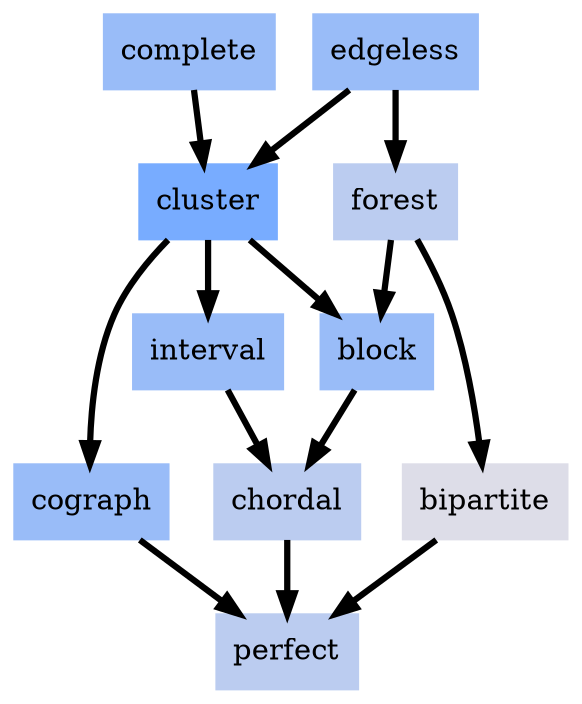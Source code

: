 digraph local_WAU7vf {
	node [color=lightblue2 style=filled]
	margin=0.04 size="6,6"
	"n_Cv1PaJ" [label="chordal" URL="/parameters/html/Cv1PaJ" color="#bbccf0" shape=box]
	"n_WAU7vf" [label="cluster" URL="/parameters/html/WAU7vf" color="#78acff" shape=box]
	"n_RmssrZ" [label="perfect" URL="/parameters/html/RmssrZ" color="#bbccf0" shape=box]
	"n_cLHJkW" [label="bipartite" URL="/parameters/html/cLHJkW" color="#dddde8" shape=box]
	"n_EhdXNA" [label="complete" URL="/parameters/html/EhdXNA" color="#99bcf8" shape=box]
	"n_p5skoj" [label="interval" URL="/parameters/html/p5skoj" color="#99bcf8" shape=box]
	"n_9Qd0Mx" [label="cograph" URL="/parameters/html/9Qd0Mx" color="#99bcf8" shape=box]
	"n_LsiBbX" [label="edgeless" URL="/parameters/html/LsiBbX" color="#99bcf8" shape=box]
	"n_QrxQsH" [label="block" URL="/parameters/html/QrxQsH" color="#99bcf8" shape=box]
	"n_JngPPm" [label="forest" URL="/parameters/html/JngPPm" color="#bbccf0" shape=box]
	"n_LsiBbX" -> "n_JngPPm" [label="" decorate=true lblstyle="above, sloped" weight="100" penwidth="3.0"]
	"n_EhdXNA" -> "n_WAU7vf" [label="" decorate=true lblstyle="above, sloped" weight="100" penwidth="3.0"]
	"n_LsiBbX" -> "n_WAU7vf" [label="" decorate=true lblstyle="above, sloped" weight="100" penwidth="3.0"]
	"n_p5skoj" -> "n_Cv1PaJ" [label="" decorate=true lblstyle="above, sloped" weight="100" penwidth="3.0"]
	"n_Cv1PaJ" -> "n_RmssrZ" [label="" decorate=true lblstyle="above, sloped" weight="100" penwidth="3.0"]
	"n_JngPPm" -> "n_cLHJkW" [label="" decorate=true lblstyle="above, sloped" weight="100" penwidth="3.0"]
	"n_9Qd0Mx" -> "n_RmssrZ" [label="" decorate=true lblstyle="above, sloped" weight="100" penwidth="3.0"]
	"n_WAU7vf" -> "n_9Qd0Mx" [label="" decorate=true lblstyle="above, sloped" weight="100" penwidth="3.0"]
	"n_cLHJkW" -> "n_RmssrZ" [label="" decorate=true lblstyle="above, sloped" weight="100" penwidth="3.0"]
	"n_WAU7vf" -> "n_QrxQsH" [label="" decorate=true lblstyle="above, sloped" weight="100" penwidth="3.0"]
	"n_JngPPm" -> "n_QrxQsH" [label="" decorate=true lblstyle="above, sloped" weight="100" penwidth="3.0"]
	"n_QrxQsH" -> "n_Cv1PaJ" [label="" decorate=true lblstyle="above, sloped" weight="100" penwidth="3.0"]
	"n_WAU7vf" -> "n_p5skoj" [label="" decorate=true lblstyle="above, sloped" weight="100" penwidth="3.0"]
}
